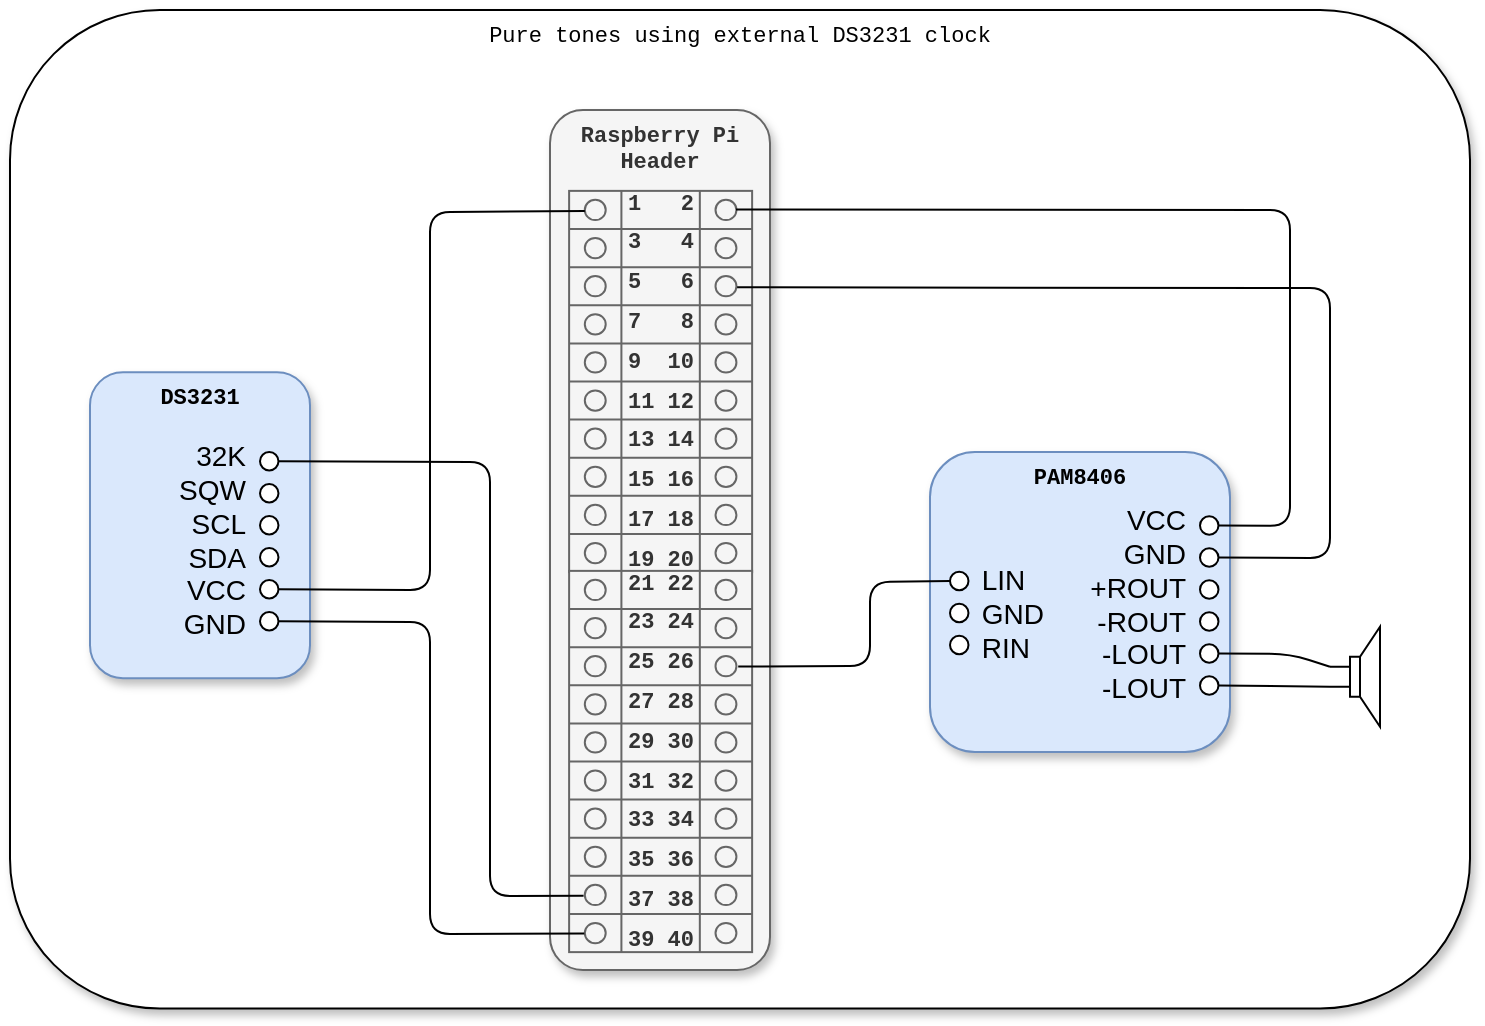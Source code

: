 <mxfile version="13.0.3" type="device"><diagram id="QtXscfLaX9nEh2jGFovE" name="Page-1"><mxGraphModel dx="955" dy="769" grid="1" gridSize="10" guides="1" tooltips="1" connect="1" arrows="1" fold="1" page="1" pageScale="1" pageWidth="1100" pageHeight="850" math="0" shadow="0"><root><mxCell id="0"/><mxCell id="1" parent="0"/><mxCell id="lwwgfgAfhMC9jhSE0C4L-85" value="Pure tones using external DS3231 clock" style="rounded=1;whiteSpace=wrap;html=1;shadow=1;glass=0;dashed=0;comic=0;labelBackgroundColor=none;fontFamily=Courier New;fontSize=11;align=center;verticalAlign=top;" parent="1" vertex="1"><mxGeometry x="200" y="50" width="730" height="499.25" as="geometry"/></mxCell><mxCell id="z7iale1qe15TK4h9am4G-17" value="&lt;b&gt;DS3231&lt;/b&gt;" style="rounded=1;whiteSpace=wrap;html=1;shadow=1;glass=0;dashed=0;comic=0;labelBackgroundColor=none;strokeColor=#6c8ebf;fillColor=#dae8fc;fontFamily=Courier New;fontSize=11;align=center;verticalAlign=top;" vertex="1" parent="1"><mxGeometry x="240" y="231.12" width="110" height="153" as="geometry"/></mxCell><mxCell id="lwwgfgAfhMC9jhSE0C4L-82" value="&lt;span style=&quot;white-space: normal ; font-weight: 700&quot;&gt;Raspberry Pi&lt;/span&gt;&lt;br style=&quot;white-space: normal ; font-weight: 700&quot;&gt;&lt;span style=&quot;white-space: normal ; font-weight: 700&quot;&gt;Header&lt;/span&gt;" style="rounded=1;whiteSpace=wrap;html=1;shadow=1;glass=0;dashed=0;comic=0;labelBackgroundColor=none;strokeColor=#666666;fillColor=#f5f5f5;fontFamily=Courier New;fontSize=11;align=center;fontColor=#333333;verticalAlign=top;" parent="1" vertex="1"><mxGeometry x="470" y="100" width="110" height="430" as="geometry"/></mxCell><mxCell id="lwwgfgAfhMC9jhSE0C4L-11" value="&lt;p style=&quot;line-height: 180%&quot;&gt;1&amp;nbsp; &amp;nbsp;2&lt;br&gt;3&amp;nbsp; &amp;nbsp;4&lt;br&gt;5&amp;nbsp; &amp;nbsp;6&lt;br&gt;7&amp;nbsp; &amp;nbsp;8&lt;br&gt;9&amp;nbsp; 10&lt;br&gt;11 12&lt;br&gt;13 14&lt;br&gt;15 16&lt;br&gt;17 18&lt;br&gt;19 20&lt;/p&gt;" style="line-hight=44px;verticalLabelPosition=middle;dashed=0;shadow=0;html=1;align=center;verticalAlign=middle;shape=mxgraph.cabinets.terminal_75mm2_x10;fontFamily=Courier New;fontSize=11;rotation=90;labelPosition=center;horizontal=0;spacing=20;spacingTop=0;labelBackgroundColor=none;labelBorderColor=none;aspect=fixed;fontStyle=1;fillColor=#f5f5f5;strokeColor=#666666;fontColor=#333333;" parent="1" vertex="1"><mxGeometry x="430" y="190" width="190.62" height="91.5" as="geometry"/></mxCell><mxCell id="lwwgfgAfhMC9jhSE0C4L-16" value="&lt;p style=&quot;line-height: 180%&quot;&gt;21 22&lt;br&gt;23 24&lt;br&gt;25 26&lt;br&gt;27 28&lt;br&gt;29 30&lt;br&gt;31 32&lt;br&gt;33 34&lt;br&gt;35 36&lt;br&gt;37 38&lt;br&gt;39 40&lt;/p&gt;" style="line-hight=44px;verticalLabelPosition=middle;dashed=0;shadow=0;html=1;align=center;verticalAlign=middle;shape=mxgraph.cabinets.terminal_75mm2_x10;fontFamily=Courier New;fontSize=11;rotation=90;labelPosition=center;horizontal=0;spacing=20;spacingTop=0;labelBackgroundColor=none;labelBorderColor=none;aspect=fixed;fontStyle=1;fillColor=#f5f5f5;strokeColor=#666666;fontColor=#333333;" parent="1" vertex="1"><mxGeometry x="430" y="380" width="190.62" height="91.5" as="geometry"/></mxCell><mxCell id="z7iale1qe15TK4h9am4G-10" value="" style="endArrow=none;html=1;fontSize=16;exitX=1;exitY=0.5;exitDx=0;exitDy=0;entryX=0.852;entryY=0.921;entryDx=0;entryDy=0;entryPerimeter=0;" edge="1" parent="1" source="z7iale1qe15TK4h9am4G-46" target="lwwgfgAfhMC9jhSE0C4L-16"><mxGeometry width="50" height="50" relative="1" as="geometry"><mxPoint x="345.0" y="265.5" as="sourcePoint"/><mxPoint x="460" y="490" as="targetPoint"/><Array as="points"><mxPoint x="440" y="276"/><mxPoint x="440" y="493"/></Array></mxGeometry></mxCell><mxCell id="z7iale1qe15TK4h9am4G-15" value="" style="endArrow=none;html=1;fontSize=16;exitX=1;exitY=0.5;exitDx=0;exitDy=0;entryX=0.053;entryY=0.914;entryDx=0;entryDy=0;entryPerimeter=0;" edge="1" parent="1" source="z7iale1qe15TK4h9am4G-49" target="lwwgfgAfhMC9jhSE0C4L-11"><mxGeometry width="50" height="50" relative="1" as="geometry"><mxPoint x="345.0" y="336.5" as="sourcePoint"/><mxPoint x="450" y="150" as="targetPoint"/><Array as="points"><mxPoint x="410" y="340"/><mxPoint x="410" y="151"/></Array></mxGeometry></mxCell><mxCell id="z7iale1qe15TK4h9am4G-16" value="" style="endArrow=none;html=1;fontSize=16;entryX=1;entryY=0.5;entryDx=0;entryDy=0;exitX=0.951;exitY=0.917;exitDx=0;exitDy=0;exitPerimeter=0;" edge="1" parent="1" source="lwwgfgAfhMC9jhSE0C4L-16" target="z7iale1qe15TK4h9am4G-50"><mxGeometry width="50" height="50" relative="1" as="geometry"><mxPoint x="460" y="510" as="sourcePoint"/><mxPoint x="345.0" y="360.5" as="targetPoint"/><Array as="points"><mxPoint x="410" y="512"/><mxPoint x="410" y="356"/></Array></mxGeometry></mxCell><mxCell id="z7iale1qe15TK4h9am4G-18" value="" style="pointerEvents=1;verticalLabelPosition=bottom;shadow=0;dashed=0;align=center;html=1;verticalAlign=top;shape=mxgraph.electrical.electro-mechanical.loudspeaker;labelBackgroundColor=none;fontSize=16;" vertex="1" parent="1"><mxGeometry x="860" y="358.37" width="25" height="50" as="geometry"/></mxCell><mxCell id="z7iale1qe15TK4h9am4G-20" value="&lt;b&gt;PAM8406&lt;/b&gt;" style="rounded=1;whiteSpace=wrap;html=1;shadow=1;glass=0;dashed=0;comic=0;labelBackgroundColor=none;strokeColor=#6c8ebf;fillColor=#dae8fc;fontFamily=Courier New;fontSize=11;align=center;verticalAlign=top;" vertex="1" parent="1"><mxGeometry x="660" y="271" width="150" height="150" as="geometry"/></mxCell><mxCell id="z7iale1qe15TK4h9am4G-38" value="&lt;div style=&quot;text-align: left&quot;&gt;&lt;span&gt;LIN&lt;/span&gt;&lt;/div&gt;GND&lt;br&gt;&lt;div style=&quot;text-align: left&quot;&gt;&lt;span&gt;RIN&lt;/span&gt;&lt;/div&gt;" style="text;html=1;strokeColor=none;fillColor=none;align=right;verticalAlign=middle;whiteSpace=wrap;rounded=0;labelBackgroundColor=none;fontSize=14;" vertex="1" parent="1"><mxGeometry x="679.24" y="321.51" width="40" height="59.99" as="geometry"/></mxCell><mxCell id="z7iale1qe15TK4h9am4G-41" value="" style="verticalLabelPosition=bottom;shadow=0;dashed=0;align=center;html=1;verticalAlign=top;strokeWidth=1;shape=ellipse;perimeter=ellipsePerimeter;labelBackgroundColor=none;" vertex="1" parent="1"><mxGeometry x="670" y="330.88" width="9.24" height="9.24" as="geometry"/></mxCell><mxCell id="z7iale1qe15TK4h9am4G-42" value="" style="verticalLabelPosition=bottom;shadow=0;dashed=0;align=center;html=1;verticalAlign=top;strokeWidth=1;shape=ellipse;perimeter=ellipsePerimeter;labelBackgroundColor=none;" vertex="1" parent="1"><mxGeometry x="670" y="346.88" width="9.24" height="9.24" as="geometry"/></mxCell><mxCell id="z7iale1qe15TK4h9am4G-43" value="" style="verticalLabelPosition=bottom;shadow=0;dashed=0;align=center;html=1;verticalAlign=top;strokeWidth=1;shape=ellipse;perimeter=ellipsePerimeter;labelBackgroundColor=none;" vertex="1" parent="1"><mxGeometry x="670" y="362.88" width="9.24" height="9.24" as="geometry"/></mxCell><mxCell id="z7iale1qe15TK4h9am4G-45" value="32K&lt;br style=&quot;font-size: 14px;&quot;&gt;SQW&lt;br style=&quot;font-size: 14px;&quot;&gt;SCL&lt;br style=&quot;font-size: 14px;&quot;&gt;SDA&lt;br style=&quot;font-size: 14px;&quot;&gt;VCC&lt;br style=&quot;font-size: 14px;&quot;&gt;GND&lt;br style=&quot;font-size: 14px;&quot;&gt;" style="text;html=1;strokeColor=none;fillColor=none;align=right;verticalAlign=middle;whiteSpace=wrap;rounded=0;labelBackgroundColor=none;fontSize=14;" vertex="1" parent="1"><mxGeometry x="280" y="250" width="40" height="129.75" as="geometry"/></mxCell><mxCell id="z7iale1qe15TK4h9am4G-46" value="" style="verticalLabelPosition=bottom;shadow=0;dashed=0;align=center;html=1;verticalAlign=top;strokeWidth=1;shape=ellipse;perimeter=ellipsePerimeter;labelBackgroundColor=none;" vertex="1" parent="1"><mxGeometry x="325.0" y="271" width="9.24" height="9.24" as="geometry"/></mxCell><mxCell id="z7iale1qe15TK4h9am4G-47" value="" style="verticalLabelPosition=bottom;shadow=0;dashed=0;align=center;html=1;verticalAlign=top;strokeWidth=1;shape=ellipse;perimeter=ellipsePerimeter;labelBackgroundColor=none;" vertex="1" parent="1"><mxGeometry x="325" y="287" width="9.24" height="9.24" as="geometry"/></mxCell><mxCell id="z7iale1qe15TK4h9am4G-48" value="" style="verticalLabelPosition=bottom;shadow=0;dashed=0;align=center;html=1;verticalAlign=top;strokeWidth=1;shape=ellipse;perimeter=ellipsePerimeter;labelBackgroundColor=none;" vertex="1" parent="1"><mxGeometry x="325" y="319" width="9.24" height="9.24" as="geometry"/></mxCell><mxCell id="z7iale1qe15TK4h9am4G-49" value="" style="verticalLabelPosition=bottom;shadow=0;dashed=0;align=center;html=1;verticalAlign=top;strokeWidth=1;shape=ellipse;perimeter=ellipsePerimeter;labelBackgroundColor=none;" vertex="1" parent="1"><mxGeometry x="325" y="335" width="9.24" height="9.24" as="geometry"/></mxCell><mxCell id="z7iale1qe15TK4h9am4G-50" value="" style="verticalLabelPosition=bottom;shadow=0;dashed=0;align=center;html=1;verticalAlign=top;strokeWidth=1;shape=ellipse;perimeter=ellipsePerimeter;labelBackgroundColor=none;" vertex="1" parent="1"><mxGeometry x="325" y="351" width="9.24" height="9.24" as="geometry"/></mxCell><mxCell id="z7iale1qe15TK4h9am4G-51" value="" style="verticalLabelPosition=bottom;shadow=0;dashed=0;align=center;html=1;verticalAlign=top;strokeWidth=1;shape=ellipse;perimeter=ellipsePerimeter;labelBackgroundColor=none;" vertex="1" parent="1"><mxGeometry x="325" y="303" width="9.24" height="9.24" as="geometry"/></mxCell><mxCell id="z7iale1qe15TK4h9am4G-52" value="VCC&lt;br&gt;GND&lt;br&gt;+ROUT&lt;br&gt;-ROUT&lt;br&gt;-LOUT&lt;br&gt;-LOUT" style="text;html=1;strokeColor=none;fillColor=none;align=right;verticalAlign=middle;whiteSpace=wrap;rounded=0;labelBackgroundColor=none;fontSize=14;" vertex="1" parent="1"><mxGeometry x="730" y="282.13" width="60" height="129.75" as="geometry"/></mxCell><mxCell id="z7iale1qe15TK4h9am4G-53" value="" style="verticalLabelPosition=bottom;shadow=0;dashed=0;align=center;html=1;verticalAlign=top;strokeWidth=1;shape=ellipse;perimeter=ellipsePerimeter;labelBackgroundColor=none;" vertex="1" parent="1"><mxGeometry x="795" y="303.13" width="9.24" height="9.24" as="geometry"/></mxCell><mxCell id="z7iale1qe15TK4h9am4G-54" value="" style="verticalLabelPosition=bottom;shadow=0;dashed=0;align=center;html=1;verticalAlign=top;strokeWidth=1;shape=ellipse;perimeter=ellipsePerimeter;labelBackgroundColor=none;" vertex="1" parent="1"><mxGeometry x="795" y="319.13" width="9.24" height="9.24" as="geometry"/></mxCell><mxCell id="z7iale1qe15TK4h9am4G-55" value="" style="verticalLabelPosition=bottom;shadow=0;dashed=0;align=center;html=1;verticalAlign=top;strokeWidth=1;shape=ellipse;perimeter=ellipsePerimeter;labelBackgroundColor=none;" vertex="1" parent="1"><mxGeometry x="795" y="351.13" width="9.24" height="9.24" as="geometry"/></mxCell><mxCell id="z7iale1qe15TK4h9am4G-56" value="" style="verticalLabelPosition=bottom;shadow=0;dashed=0;align=center;html=1;verticalAlign=top;strokeWidth=1;shape=ellipse;perimeter=ellipsePerimeter;labelBackgroundColor=none;" vertex="1" parent="1"><mxGeometry x="795" y="367.13" width="9.24" height="9.24" as="geometry"/></mxCell><mxCell id="z7iale1qe15TK4h9am4G-57" value="" style="verticalLabelPosition=bottom;shadow=0;dashed=0;align=center;html=1;verticalAlign=top;strokeWidth=1;shape=ellipse;perimeter=ellipsePerimeter;labelBackgroundColor=none;" vertex="1" parent="1"><mxGeometry x="795" y="383.13" width="9.24" height="9.24" as="geometry"/></mxCell><mxCell id="z7iale1qe15TK4h9am4G-58" value="" style="verticalLabelPosition=bottom;shadow=0;dashed=0;align=center;html=1;verticalAlign=top;strokeWidth=1;shape=ellipse;perimeter=ellipsePerimeter;labelBackgroundColor=none;" vertex="1" parent="1"><mxGeometry x="795" y="335.13" width="9.24" height="9.24" as="geometry"/></mxCell><mxCell id="z7iale1qe15TK4h9am4G-59" value="" style="endArrow=none;html=1;fontSize=14;exitX=0.251;exitY=0.076;exitDx=0;exitDy=0;exitPerimeter=0;entryX=0;entryY=0.5;entryDx=0;entryDy=0;" edge="1" parent="1" source="lwwgfgAfhMC9jhSE0C4L-16" target="z7iale1qe15TK4h9am4G-41"><mxGeometry width="50" height="50" relative="1" as="geometry"><mxPoint x="620" y="380" as="sourcePoint"/><mxPoint x="760" y="600" as="targetPoint"/><Array as="points"><mxPoint x="630" y="378"/><mxPoint x="630" y="336"/></Array></mxGeometry></mxCell><mxCell id="z7iale1qe15TK4h9am4G-60" value="" style="endArrow=none;html=1;fontSize=14;entryX=1;entryY=0.5;entryDx=0;entryDy=0;exitX=0.049;exitY=0.088;exitDx=0;exitDy=0;exitPerimeter=0;" edge="1" parent="1" source="lwwgfgAfhMC9jhSE0C4L-11" target="z7iale1qe15TK4h9am4G-53"><mxGeometry width="50" height="50" relative="1" as="geometry"><mxPoint x="630" y="120" as="sourcePoint"/><mxPoint x="880" y="260" as="targetPoint"/><Array as="points"><mxPoint x="840" y="150"/><mxPoint x="840" y="308"/></Array></mxGeometry></mxCell><mxCell id="z7iale1qe15TK4h9am4G-61" value="" style="endArrow=none;html=1;fontSize=14;exitX=1;exitY=0.5;exitDx=0;exitDy=0;entryX=0;entryY=0.4;entryDx=0;entryDy=0;entryPerimeter=0;" edge="1" parent="1" source="z7iale1qe15TK4h9am4G-56" target="z7iale1qe15TK4h9am4G-18"><mxGeometry width="50" height="50" relative="1" as="geometry"><mxPoint x="830" y="480" as="sourcePoint"/><mxPoint x="880" y="430" as="targetPoint"/><Array as="points"><mxPoint x="840" y="372"/></Array></mxGeometry></mxCell><mxCell id="z7iale1qe15TK4h9am4G-62" value="" style="endArrow=none;html=1;fontSize=14;exitX=1;exitY=0.5;exitDx=0;exitDy=0;entryX=0;entryY=0.6;entryDx=0;entryDy=0;entryPerimeter=0;" edge="1" parent="1" source="z7iale1qe15TK4h9am4G-57" target="z7iale1qe15TK4h9am4G-18"><mxGeometry width="50" height="50" relative="1" as="geometry"><mxPoint x="814.24" y="381.75" as="sourcePoint"/><mxPoint x="840" y="420" as="targetPoint"/></mxGeometry></mxCell><mxCell id="z7iale1qe15TK4h9am4G-63" value="" style="endArrow=none;html=1;fontSize=14;entryX=1;entryY=0.5;entryDx=0;entryDy=0;exitX=0.253;exitY=0.082;exitDx=0;exitDy=0;exitPerimeter=0;" edge="1" parent="1" source="lwwgfgAfhMC9jhSE0C4L-11" target="z7iale1qe15TK4h9am4G-54"><mxGeometry width="50" height="50" relative="1" as="geometry"><mxPoint x="610" y="200" as="sourcePoint"/><mxPoint x="834.24" y="317.75" as="targetPoint"/><Array as="points"><mxPoint x="860" y="189"/><mxPoint x="860" y="324"/></Array></mxGeometry></mxCell></root></mxGraphModel></diagram></mxfile>